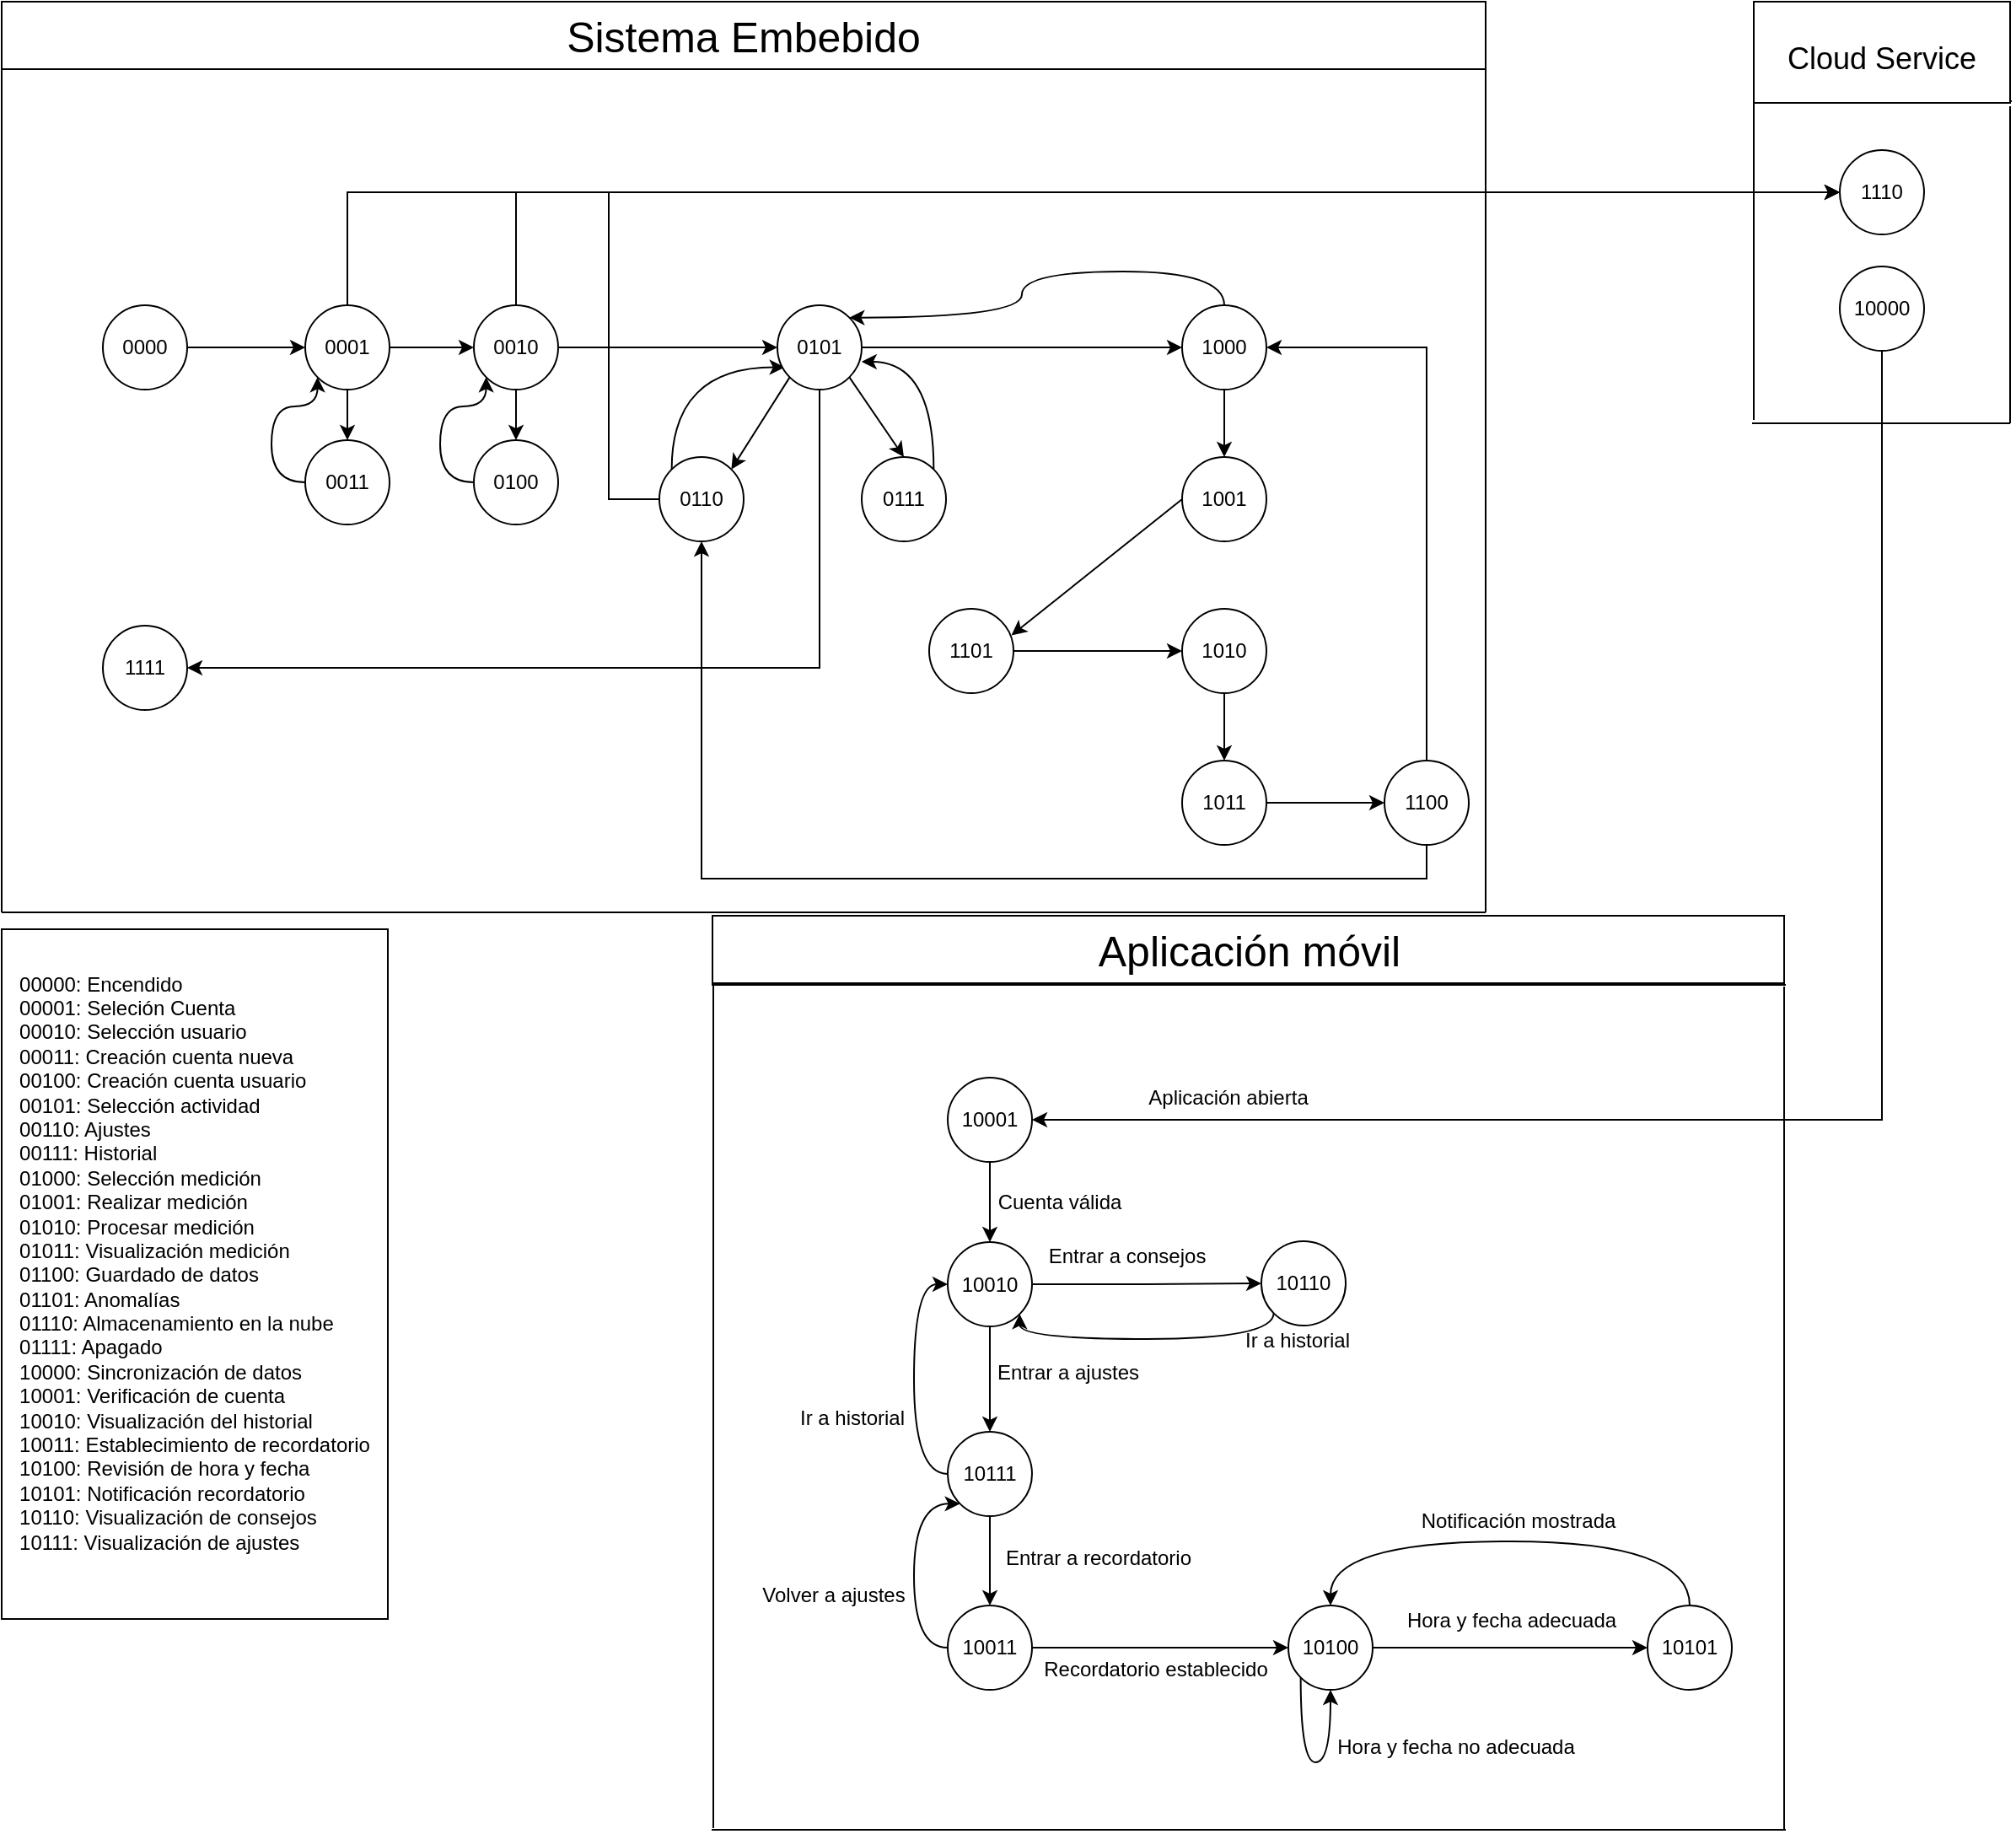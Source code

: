 <mxfile version="15.7.1" type="github">
  <diagram id="FmIkokVJy6Wc5SHlGy2X" name="Page-1">
    <mxGraphModel dx="835" dy="908" grid="0" gridSize="10" guides="1" tooltips="1" connect="1" arrows="1" fold="1" page="0" pageScale="1" pageWidth="1100" pageHeight="850" math="0" shadow="0">
      <root>
        <mxCell id="0" />
        <mxCell id="1" parent="0" />
        <mxCell id="qjmVasq7lAUF9xXz4wal-26" value="" style="edgeStyle=orthogonalEdgeStyle;rounded=0;orthogonalLoop=1;jettySize=auto;html=1;strokeColor=#000000;" parent="1" source="qjmVasq7lAUF9xXz4wal-3" target="qjmVasq7lAUF9xXz4wal-6" edge="1">
          <mxGeometry relative="1" as="geometry" />
        </mxCell>
        <mxCell id="qjmVasq7lAUF9xXz4wal-3" value="0000" style="ellipse;whiteSpace=wrap;html=1;aspect=fixed;" parent="1" vertex="1">
          <mxGeometry x="1180" y="180" width="50" height="50" as="geometry" />
        </mxCell>
        <mxCell id="qjmVasq7lAUF9xXz4wal-4" value="&lt;div style=&quot;text-align: left&quot;&gt;&lt;span&gt;00000: Encendido&lt;/span&gt;&lt;/div&gt;&lt;div style=&quot;text-align: left&quot;&gt;&lt;span&gt;00001: Seleción Cuenta&lt;/span&gt;&lt;/div&gt;&lt;div style=&quot;text-align: left&quot;&gt;&lt;span&gt;00010: Selección usuario&lt;/span&gt;&lt;/div&gt;&lt;div style=&quot;text-align: left&quot;&gt;&lt;span&gt;00011: Creación cuenta nueva&lt;/span&gt;&lt;/div&gt;&lt;div style=&quot;text-align: left&quot;&gt;&lt;span&gt;00100: Creación cuenta usuario&lt;/span&gt;&lt;/div&gt;&lt;div style=&quot;text-align: left&quot;&gt;&lt;span&gt;00101: Selección actividad&lt;/span&gt;&lt;/div&gt;&lt;div style=&quot;text-align: left&quot;&gt;&lt;span&gt;00110: Ajustes&amp;nbsp;&lt;/span&gt;&lt;/div&gt;&lt;div style=&quot;text-align: left&quot;&gt;&lt;span&gt;00111: Historial&lt;/span&gt;&lt;/div&gt;&lt;div style=&quot;text-align: left&quot;&gt;&lt;span&gt;01000: Selección medición&lt;/span&gt;&lt;/div&gt;&lt;div style=&quot;text-align: left&quot;&gt;&lt;span&gt;01001: Realizar medición&lt;/span&gt;&lt;/div&gt;&lt;div style=&quot;text-align: left&quot;&gt;&lt;span&gt;01010: Procesar medición&lt;/span&gt;&lt;/div&gt;&lt;div style=&quot;text-align: left&quot;&gt;&lt;span&gt;01011: Visualización medición&lt;/span&gt;&lt;/div&gt;&lt;div style=&quot;text-align: left&quot;&gt;&lt;span&gt;01100: Guardado de datos&lt;/span&gt;&lt;/div&gt;&lt;div style=&quot;text-align: left&quot;&gt;&lt;span&gt;01101: Anomalías&lt;/span&gt;&lt;/div&gt;&lt;div style=&quot;text-align: left&quot;&gt;&lt;span&gt;01110: Almacenamiento en la nube&amp;nbsp;&lt;/span&gt;&lt;/div&gt;&lt;div style=&quot;text-align: left&quot;&gt;&lt;span&gt;01111: Apagado&lt;/span&gt;&lt;/div&gt;&lt;div style=&quot;text-align: left&quot;&gt;&lt;span&gt;10000: Sincronización de datos&lt;/span&gt;&lt;/div&gt;&lt;div style=&quot;text-align: left&quot;&gt;&lt;span&gt;10001: Verificación de cuenta&lt;/span&gt;&lt;/div&gt;&lt;div style=&quot;text-align: left&quot;&gt;&lt;span&gt;10010: Visualización del historial&lt;/span&gt;&lt;/div&gt;&lt;div style=&quot;text-align: left&quot;&gt;&lt;span&gt;10011: Establecimiento de recordatorio&lt;/span&gt;&lt;/div&gt;&lt;div style=&quot;text-align: left&quot;&gt;&lt;span&gt;10100: Revisión de hora y fecha&lt;/span&gt;&lt;/div&gt;&lt;div style=&quot;text-align: left&quot;&gt;&lt;span&gt;10101: Notificación recordatorio&lt;/span&gt;&lt;/div&gt;&lt;div style=&quot;text-align: left&quot;&gt;&lt;span&gt;10110: Visualización de consejos&lt;/span&gt;&lt;/div&gt;&lt;div style=&quot;text-align: left&quot;&gt;&lt;span&gt;10111: Visualización de ajustes&lt;/span&gt;&lt;/div&gt;&lt;div style=&quot;text-align: left&quot;&gt;&lt;br&gt;&lt;/div&gt;" style="text;html=1;strokeColor=default;fillColor=none;align=center;verticalAlign=middle;whiteSpace=wrap;rounded=0;" parent="1" vertex="1">
          <mxGeometry x="1120" y="550" width="229" height="409" as="geometry" />
        </mxCell>
        <mxCell id="qjmVasq7lAUF9xXz4wal-24" value="" style="edgeStyle=orthogonalEdgeStyle;rounded=0;orthogonalLoop=1;jettySize=auto;html=1;strokeColor=#000000;" parent="1" source="qjmVasq7lAUF9xXz4wal-6" target="qjmVasq7lAUF9xXz4wal-17" edge="1">
          <mxGeometry relative="1" as="geometry" />
        </mxCell>
        <mxCell id="qjmVasq7lAUF9xXz4wal-27" value="" style="edgeStyle=orthogonalEdgeStyle;rounded=0;orthogonalLoop=1;jettySize=auto;html=1;strokeColor=#000000;" parent="1" source="qjmVasq7lAUF9xXz4wal-6" target="qjmVasq7lAUF9xXz4wal-8" edge="1">
          <mxGeometry relative="1" as="geometry" />
        </mxCell>
        <mxCell id="qjmVasq7lAUF9xXz4wal-52" style="edgeStyle=orthogonalEdgeStyle;rounded=0;orthogonalLoop=1;jettySize=auto;html=1;exitX=0.5;exitY=0;exitDx=0;exitDy=0;entryX=0;entryY=0.5;entryDx=0;entryDy=0;strokeColor=#000000;" parent="1" source="qjmVasq7lAUF9xXz4wal-6" target="qjmVasq7lAUF9xXz4wal-19" edge="1">
          <mxGeometry relative="1" as="geometry" />
        </mxCell>
        <mxCell id="qjmVasq7lAUF9xXz4wal-6" value="0001" style="ellipse;whiteSpace=wrap;html=1;aspect=fixed;" parent="1" vertex="1">
          <mxGeometry x="1300" y="180" width="50" height="50" as="geometry" />
        </mxCell>
        <mxCell id="qjmVasq7lAUF9xXz4wal-25" value="" style="edgeStyle=orthogonalEdgeStyle;rounded=0;orthogonalLoop=1;jettySize=auto;html=1;strokeColor=#000000;" parent="1" source="qjmVasq7lAUF9xXz4wal-8" target="qjmVasq7lAUF9xXz4wal-16" edge="1">
          <mxGeometry relative="1" as="geometry" />
        </mxCell>
        <mxCell id="qjmVasq7lAUF9xXz4wal-30" value="" style="edgeStyle=none;rounded=0;orthogonalLoop=1;jettySize=auto;html=1;strokeColor=#000000;" parent="1" source="qjmVasq7lAUF9xXz4wal-8" target="qjmVasq7lAUF9xXz4wal-15" edge="1">
          <mxGeometry relative="1" as="geometry">
            <mxPoint x="1530" y="205" as="targetPoint" />
          </mxGeometry>
        </mxCell>
        <mxCell id="qjmVasq7lAUF9xXz4wal-53" style="edgeStyle=orthogonalEdgeStyle;rounded=0;orthogonalLoop=1;jettySize=auto;html=1;exitX=0.5;exitY=0;exitDx=0;exitDy=0;entryX=0;entryY=0.5;entryDx=0;entryDy=0;strokeColor=#000000;" parent="1" source="qjmVasq7lAUF9xXz4wal-8" target="qjmVasq7lAUF9xXz4wal-19" edge="1">
          <mxGeometry relative="1" as="geometry" />
        </mxCell>
        <mxCell id="qjmVasq7lAUF9xXz4wal-8" value="0010" style="ellipse;whiteSpace=wrap;html=1;aspect=fixed;" parent="1" vertex="1">
          <mxGeometry x="1400" y="180" width="50" height="50" as="geometry" />
        </mxCell>
        <mxCell id="qjmVasq7lAUF9xXz4wal-48" style="rounded=0;orthogonalLoop=1;jettySize=auto;html=1;exitX=0;exitY=0.5;exitDx=0;exitDy=0;entryX=0.976;entryY=0.314;entryDx=0;entryDy=0;entryPerimeter=0;strokeColor=#000000;" parent="1" source="qjmVasq7lAUF9xXz4wal-10" target="qjmVasq7lAUF9xXz4wal-20" edge="1">
          <mxGeometry relative="1" as="geometry" />
        </mxCell>
        <mxCell id="qjmVasq7lAUF9xXz4wal-10" value="1001" style="ellipse;whiteSpace=wrap;html=1;aspect=fixed;" parent="1" vertex="1">
          <mxGeometry x="1820" y="270" width="50" height="50" as="geometry" />
        </mxCell>
        <mxCell id="qjmVasq7lAUF9xXz4wal-47" style="edgeStyle=orthogonalEdgeStyle;curved=1;rounded=0;orthogonalLoop=1;jettySize=auto;html=1;exitX=1;exitY=0;exitDx=0;exitDy=0;entryX=0.998;entryY=0.669;entryDx=0;entryDy=0;entryPerimeter=0;strokeColor=#000000;" parent="1" source="qjmVasq7lAUF9xXz4wal-11" target="qjmVasq7lAUF9xXz4wal-15" edge="1">
          <mxGeometry relative="1" as="geometry" />
        </mxCell>
        <mxCell id="qjmVasq7lAUF9xXz4wal-11" value="0111" style="ellipse;whiteSpace=wrap;html=1;aspect=fixed;" parent="1" vertex="1">
          <mxGeometry x="1630" y="270" width="50" height="50" as="geometry" />
        </mxCell>
        <mxCell id="qjmVasq7lAUF9xXz4wal-39" style="edgeStyle=none;rounded=0;orthogonalLoop=1;jettySize=auto;html=1;exitX=0.5;exitY=1;exitDx=0;exitDy=0;entryX=0.5;entryY=0;entryDx=0;entryDy=0;strokeColor=#000000;" parent="1" source="qjmVasq7lAUF9xXz4wal-12" target="qjmVasq7lAUF9xXz4wal-10" edge="1">
          <mxGeometry relative="1" as="geometry" />
        </mxCell>
        <mxCell id="qjmVasq7lAUF9xXz4wal-44" style="edgeStyle=orthogonalEdgeStyle;rounded=0;orthogonalLoop=1;jettySize=auto;html=1;exitX=0.5;exitY=0;exitDx=0;exitDy=0;entryX=1;entryY=0;entryDx=0;entryDy=0;strokeColor=#000000;curved=1;" parent="1" source="qjmVasq7lAUF9xXz4wal-12" target="qjmVasq7lAUF9xXz4wal-15" edge="1">
          <mxGeometry relative="1" as="geometry" />
        </mxCell>
        <mxCell id="qjmVasq7lAUF9xXz4wal-12" value="1000" style="ellipse;whiteSpace=wrap;html=1;aspect=fixed;" parent="1" vertex="1">
          <mxGeometry x="1820" y="180" width="50" height="50" as="geometry" />
        </mxCell>
        <mxCell id="qjmVasq7lAUF9xXz4wal-46" style="edgeStyle=orthogonalEdgeStyle;curved=1;rounded=0;orthogonalLoop=1;jettySize=auto;html=1;exitX=0;exitY=0;exitDx=0;exitDy=0;entryX=0.087;entryY=0.736;entryDx=0;entryDy=0;entryPerimeter=0;strokeColor=#000000;" parent="1" source="qjmVasq7lAUF9xXz4wal-14" target="qjmVasq7lAUF9xXz4wal-15" edge="1">
          <mxGeometry relative="1" as="geometry">
            <Array as="points">
              <mxPoint x="1517" y="217" />
            </Array>
          </mxGeometry>
        </mxCell>
        <mxCell id="qjmVasq7lAUF9xXz4wal-54" style="edgeStyle=orthogonalEdgeStyle;rounded=0;orthogonalLoop=1;jettySize=auto;html=1;entryX=0;entryY=0.5;entryDx=0;entryDy=0;strokeColor=#000000;" parent="1" source="qjmVasq7lAUF9xXz4wal-14" target="qjmVasq7lAUF9xXz4wal-19" edge="1">
          <mxGeometry relative="1" as="geometry">
            <Array as="points">
              <mxPoint x="1480" y="295" />
              <mxPoint x="1480" y="113" />
            </Array>
          </mxGeometry>
        </mxCell>
        <mxCell id="qjmVasq7lAUF9xXz4wal-14" value="0110" style="ellipse;whiteSpace=wrap;html=1;aspect=fixed;" parent="1" vertex="1">
          <mxGeometry x="1510" y="270" width="50" height="50" as="geometry" />
        </mxCell>
        <mxCell id="qjmVasq7lAUF9xXz4wal-34" style="rounded=0;orthogonalLoop=1;jettySize=auto;html=1;exitX=0;exitY=1;exitDx=0;exitDy=0;entryX=1;entryY=0;entryDx=0;entryDy=0;strokeColor=#000000;" parent="1" source="qjmVasq7lAUF9xXz4wal-15" target="qjmVasq7lAUF9xXz4wal-14" edge="1">
          <mxGeometry relative="1" as="geometry" />
        </mxCell>
        <mxCell id="qjmVasq7lAUF9xXz4wal-37" style="edgeStyle=none;rounded=0;orthogonalLoop=1;jettySize=auto;html=1;exitX=1;exitY=0.5;exitDx=0;exitDy=0;strokeColor=#000000;" parent="1" source="qjmVasq7lAUF9xXz4wal-15" target="qjmVasq7lAUF9xXz4wal-12" edge="1">
          <mxGeometry relative="1" as="geometry" />
        </mxCell>
        <mxCell id="qjmVasq7lAUF9xXz4wal-38" style="edgeStyle=none;rounded=0;orthogonalLoop=1;jettySize=auto;html=1;exitX=1;exitY=1;exitDx=0;exitDy=0;entryX=0.5;entryY=0;entryDx=0;entryDy=0;strokeColor=#000000;" parent="1" source="qjmVasq7lAUF9xXz4wal-15" target="qjmVasq7lAUF9xXz4wal-11" edge="1">
          <mxGeometry relative="1" as="geometry" />
        </mxCell>
        <mxCell id="qjmVasq7lAUF9xXz4wal-50" style="edgeStyle=orthogonalEdgeStyle;rounded=0;orthogonalLoop=1;jettySize=auto;html=1;exitX=0.5;exitY=1;exitDx=0;exitDy=0;strokeColor=#000000;" parent="1" source="qjmVasq7lAUF9xXz4wal-15" target="qjmVasq7lAUF9xXz4wal-18" edge="1">
          <mxGeometry relative="1" as="geometry">
            <Array as="points">
              <mxPoint x="1605" y="395" />
            </Array>
          </mxGeometry>
        </mxCell>
        <mxCell id="qjmVasq7lAUF9xXz4wal-15" value="0101" style="ellipse;whiteSpace=wrap;html=1;aspect=fixed;" parent="1" vertex="1">
          <mxGeometry x="1580" y="180" width="50" height="50" as="geometry" />
        </mxCell>
        <mxCell id="qjmVasq7lAUF9xXz4wal-32" style="edgeStyle=orthogonalEdgeStyle;rounded=0;orthogonalLoop=1;jettySize=auto;html=1;exitX=0;exitY=0.5;exitDx=0;exitDy=0;entryX=0;entryY=1;entryDx=0;entryDy=0;strokeColor=#000000;curved=1;" parent="1" source="qjmVasq7lAUF9xXz4wal-16" target="qjmVasq7lAUF9xXz4wal-8" edge="1">
          <mxGeometry relative="1" as="geometry" />
        </mxCell>
        <mxCell id="qjmVasq7lAUF9xXz4wal-16" value="0100" style="ellipse;whiteSpace=wrap;html=1;aspect=fixed;" parent="1" vertex="1">
          <mxGeometry x="1400" y="260" width="50" height="50" as="geometry" />
        </mxCell>
        <mxCell id="qjmVasq7lAUF9xXz4wal-33" style="edgeStyle=orthogonalEdgeStyle;curved=1;rounded=0;orthogonalLoop=1;jettySize=auto;html=1;exitX=0;exitY=0.5;exitDx=0;exitDy=0;entryX=0;entryY=1;entryDx=0;entryDy=0;strokeColor=#000000;" parent="1" source="qjmVasq7lAUF9xXz4wal-17" target="qjmVasq7lAUF9xXz4wal-6" edge="1">
          <mxGeometry relative="1" as="geometry" />
        </mxCell>
        <mxCell id="qjmVasq7lAUF9xXz4wal-17" value="0011" style="ellipse;whiteSpace=wrap;html=1;aspect=fixed;" parent="1" vertex="1">
          <mxGeometry x="1300" y="260" width="50" height="50" as="geometry" />
        </mxCell>
        <mxCell id="qjmVasq7lAUF9xXz4wal-18" value="1111" style="ellipse;whiteSpace=wrap;html=1;aspect=fixed;" parent="1" vertex="1">
          <mxGeometry x="1180" y="370" width="50" height="50" as="geometry" />
        </mxCell>
        <mxCell id="qjmVasq7lAUF9xXz4wal-19" value="1110" style="ellipse;whiteSpace=wrap;html=1;aspect=fixed;" parent="1" vertex="1">
          <mxGeometry x="2210" y="88" width="50" height="50" as="geometry" />
        </mxCell>
        <mxCell id="qjmVasq7lAUF9xXz4wal-49" style="rounded=0;orthogonalLoop=1;jettySize=auto;html=1;exitX=1;exitY=0.5;exitDx=0;exitDy=0;strokeColor=#000000;" parent="1" source="qjmVasq7lAUF9xXz4wal-20" target="qjmVasq7lAUF9xXz4wal-23" edge="1">
          <mxGeometry relative="1" as="geometry" />
        </mxCell>
        <mxCell id="qjmVasq7lAUF9xXz4wal-20" value="1101" style="ellipse;whiteSpace=wrap;html=1;aspect=fixed;" parent="1" vertex="1">
          <mxGeometry x="1670" y="360" width="50" height="50" as="geometry" />
        </mxCell>
        <mxCell id="qjmVasq7lAUF9xXz4wal-43" style="edgeStyle=orthogonalEdgeStyle;rounded=0;orthogonalLoop=1;jettySize=auto;html=1;exitX=0.5;exitY=0;exitDx=0;exitDy=0;entryX=1;entryY=0.5;entryDx=0;entryDy=0;strokeColor=#000000;" parent="1" source="qjmVasq7lAUF9xXz4wal-21" target="qjmVasq7lAUF9xXz4wal-12" edge="1">
          <mxGeometry relative="1" as="geometry" />
        </mxCell>
        <mxCell id="qjmVasq7lAUF9xXz4wal-55" style="edgeStyle=orthogonalEdgeStyle;rounded=0;orthogonalLoop=1;jettySize=auto;html=1;exitX=0.5;exitY=1;exitDx=0;exitDy=0;entryX=0.5;entryY=1;entryDx=0;entryDy=0;strokeColor=#000000;" parent="1" source="qjmVasq7lAUF9xXz4wal-21" target="qjmVasq7lAUF9xXz4wal-14" edge="1">
          <mxGeometry relative="1" as="geometry" />
        </mxCell>
        <mxCell id="qjmVasq7lAUF9xXz4wal-21" value="1100" style="ellipse;whiteSpace=wrap;html=1;aspect=fixed;" parent="1" vertex="1">
          <mxGeometry x="1940" y="450" width="50" height="50" as="geometry" />
        </mxCell>
        <mxCell id="qjmVasq7lAUF9xXz4wal-42" style="edgeStyle=none;rounded=0;orthogonalLoop=1;jettySize=auto;html=1;exitX=1;exitY=0.5;exitDx=0;exitDy=0;entryX=0;entryY=0.5;entryDx=0;entryDy=0;strokeColor=#000000;" parent="1" source="qjmVasq7lAUF9xXz4wal-22" target="qjmVasq7lAUF9xXz4wal-21" edge="1">
          <mxGeometry relative="1" as="geometry" />
        </mxCell>
        <mxCell id="qjmVasq7lAUF9xXz4wal-22" value="1011" style="ellipse;whiteSpace=wrap;html=1;aspect=fixed;" parent="1" vertex="1">
          <mxGeometry x="1820" y="450" width="50" height="50" as="geometry" />
        </mxCell>
        <mxCell id="qjmVasq7lAUF9xXz4wal-41" style="edgeStyle=none;rounded=0;orthogonalLoop=1;jettySize=auto;html=1;exitX=0.5;exitY=1;exitDx=0;exitDy=0;entryX=0.5;entryY=0;entryDx=0;entryDy=0;strokeColor=#000000;" parent="1" source="qjmVasq7lAUF9xXz4wal-23" target="qjmVasq7lAUF9xXz4wal-22" edge="1">
          <mxGeometry relative="1" as="geometry" />
        </mxCell>
        <mxCell id="qjmVasq7lAUF9xXz4wal-23" value="1010" style="ellipse;whiteSpace=wrap;html=1;aspect=fixed;" parent="1" vertex="1">
          <mxGeometry x="1820" y="360" width="50" height="50" as="geometry" />
        </mxCell>
        <mxCell id="qjmVasq7lAUF9xXz4wal-60" value="" style="endArrow=none;html=1;rounded=0;strokeColor=#000000;endFill=0;" parent="1" edge="1">
          <mxGeometry width="50" height="50" relative="1" as="geometry">
            <mxPoint x="1120" y="540" as="sourcePoint" />
            <mxPoint x="1120" y="40" as="targetPoint" />
          </mxGeometry>
        </mxCell>
        <mxCell id="qjmVasq7lAUF9xXz4wal-61" value="" style="endArrow=none;html=1;rounded=0;strokeColor=#000000;endFill=0;" parent="1" edge="1">
          <mxGeometry width="50" height="50" relative="1" as="geometry">
            <mxPoint x="2000" y="540" as="sourcePoint" />
            <mxPoint x="2000" y="40" as="targetPoint" />
          </mxGeometry>
        </mxCell>
        <mxCell id="qjmVasq7lAUF9xXz4wal-62" value="" style="endArrow=none;html=1;rounded=0;strokeColor=#000000;endFill=0;" parent="1" edge="1">
          <mxGeometry width="50" height="50" relative="1" as="geometry">
            <mxPoint x="1120" y="540" as="sourcePoint" />
            <mxPoint x="2000" y="540" as="targetPoint" />
          </mxGeometry>
        </mxCell>
        <mxCell id="qjmVasq7lAUF9xXz4wal-63" value="" style="endArrow=none;html=1;rounded=0;strokeColor=#000000;endFill=0;" parent="1" edge="1">
          <mxGeometry width="50" height="50" relative="1" as="geometry">
            <mxPoint x="1120" y="40" as="sourcePoint" />
            <mxPoint x="2000" y="40" as="targetPoint" />
          </mxGeometry>
        </mxCell>
        <mxCell id="qjmVasq7lAUF9xXz4wal-65" value="&lt;span&gt;Sistema Embebido&lt;/span&gt;" style="rounded=0;whiteSpace=wrap;html=1;shadow=0;glass=0;sketch=0;fontSize=25;strokeColor=#000000;align=center;" parent="1" vertex="1">
          <mxGeometry x="1120" width="880" height="40" as="geometry" />
        </mxCell>
        <mxCell id="qjmVasq7lAUF9xXz4wal-66" value="" style="endArrow=none;html=1;rounded=0;fontSize=25;strokeColor=#000000;" parent="1" edge="1">
          <mxGeometry width="50" height="50" relative="1" as="geometry">
            <mxPoint x="2159" y="248" as="sourcePoint" />
            <mxPoint x="2159" y="60" as="targetPoint" />
          </mxGeometry>
        </mxCell>
        <mxCell id="qjmVasq7lAUF9xXz4wal-68" value="" style="endArrow=none;html=1;rounded=0;fontSize=25;strokeColor=#000000;" parent="1" edge="1">
          <mxGeometry width="50" height="50" relative="1" as="geometry">
            <mxPoint x="2158" y="250" as="sourcePoint" />
            <mxPoint x="2311" y="250" as="targetPoint" />
          </mxGeometry>
        </mxCell>
        <mxCell id="qjmVasq7lAUF9xXz4wal-69" value="" style="endArrow=none;html=1;rounded=0;fontSize=25;strokeColor=#000000;" parent="1" edge="1">
          <mxGeometry width="50" height="50" relative="1" as="geometry">
            <mxPoint x="2159" y="59" as="sourcePoint" />
            <mxPoint x="2312" y="59" as="targetPoint" />
          </mxGeometry>
        </mxCell>
        <mxCell id="qjmVasq7lAUF9xXz4wal-70" value="&lt;font style=&quot;font-size: 18px&quot;&gt;Cloud Service&lt;/font&gt;" style="rounded=0;whiteSpace=wrap;html=1;shadow=0;glass=0;sketch=0;fontSize=25;strokeColor=#000000;align=center;" parent="1" vertex="1">
          <mxGeometry x="2159" width="152" height="60" as="geometry" />
        </mxCell>
        <mxCell id="7SS27wk1Vbm55yqTDaHD-30" style="edgeStyle=orthogonalEdgeStyle;rounded=0;orthogonalLoop=1;jettySize=auto;html=1;exitX=0.5;exitY=1;exitDx=0;exitDy=0;startArrow=none;startFill=0;strokeColor=#000000;entryX=1;entryY=0.5;entryDx=0;entryDy=0;" edge="1" parent="1" source="7SS27wk1Vbm55yqTDaHD-1" target="7SS27wk1Vbm55yqTDaHD-3">
          <mxGeometry relative="1" as="geometry">
            <mxPoint x="2288" y="561" as="targetPoint" />
            <Array as="points">
              <mxPoint x="2235" y="663" />
            </Array>
          </mxGeometry>
        </mxCell>
        <mxCell id="7SS27wk1Vbm55yqTDaHD-1" value="10000" style="ellipse;whiteSpace=wrap;html=1;aspect=fixed;" vertex="1" parent="1">
          <mxGeometry x="2210" y="157" width="50" height="50" as="geometry" />
        </mxCell>
        <mxCell id="7SS27wk1Vbm55yqTDaHD-2" value="" style="endArrow=none;html=1;rounded=0;fontSize=25;strokeColor=#000000;" edge="1" parent="1">
          <mxGeometry width="50" height="50" relative="1" as="geometry">
            <mxPoint x="2311" y="250" as="sourcePoint" />
            <mxPoint x="2311" y="62" as="targetPoint" />
          </mxGeometry>
        </mxCell>
        <mxCell id="7SS27wk1Vbm55yqTDaHD-32" style="edgeStyle=orthogonalEdgeStyle;rounded=0;orthogonalLoop=1;jettySize=auto;html=1;exitX=0.5;exitY=1;exitDx=0;exitDy=0;entryX=0.5;entryY=0;entryDx=0;entryDy=0;startArrow=none;startFill=0;strokeColor=#000000;" edge="1" parent="1" source="7SS27wk1Vbm55yqTDaHD-3" target="7SS27wk1Vbm55yqTDaHD-4">
          <mxGeometry relative="1" as="geometry" />
        </mxCell>
        <mxCell id="7SS27wk1Vbm55yqTDaHD-3" value="10001" style="ellipse;whiteSpace=wrap;html=1;aspect=fixed;" vertex="1" parent="1">
          <mxGeometry x="1681" y="638" width="50" height="50" as="geometry" />
        </mxCell>
        <mxCell id="7SS27wk1Vbm55yqTDaHD-37" style="edgeStyle=orthogonalEdgeStyle;rounded=0;orthogonalLoop=1;jettySize=auto;html=1;exitX=0.5;exitY=1;exitDx=0;exitDy=0;entryX=0.5;entryY=0;entryDx=0;entryDy=0;startArrow=none;startFill=0;strokeColor=#000000;" edge="1" parent="1" source="7SS27wk1Vbm55yqTDaHD-4" target="7SS27wk1Vbm55yqTDaHD-36">
          <mxGeometry relative="1" as="geometry" />
        </mxCell>
        <mxCell id="7SS27wk1Vbm55yqTDaHD-41" style="edgeStyle=orthogonalEdgeStyle;rounded=0;orthogonalLoop=1;jettySize=auto;html=1;exitX=1;exitY=0.5;exitDx=0;exitDy=0;entryX=0;entryY=0.5;entryDx=0;entryDy=0;startArrow=none;startFill=0;strokeColor=#000000;" edge="1" parent="1" source="7SS27wk1Vbm55yqTDaHD-4" target="7SS27wk1Vbm55yqTDaHD-15">
          <mxGeometry relative="1" as="geometry" />
        </mxCell>
        <mxCell id="7SS27wk1Vbm55yqTDaHD-4" value="10010" style="ellipse;whiteSpace=wrap;html=1;aspect=fixed;" vertex="1" parent="1">
          <mxGeometry x="1681" y="735.5" width="50" height="50" as="geometry" />
        </mxCell>
        <mxCell id="7SS27wk1Vbm55yqTDaHD-47" style="edgeStyle=orthogonalEdgeStyle;rounded=0;orthogonalLoop=1;jettySize=auto;html=1;exitX=1;exitY=0.5;exitDx=0;exitDy=0;entryX=0;entryY=0.5;entryDx=0;entryDy=0;startArrow=none;startFill=0;strokeColor=#000000;" edge="1" parent="1" source="7SS27wk1Vbm55yqTDaHD-5" target="7SS27wk1Vbm55yqTDaHD-6">
          <mxGeometry relative="1" as="geometry" />
        </mxCell>
        <mxCell id="7SS27wk1Vbm55yqTDaHD-54" style="edgeStyle=orthogonalEdgeStyle;curved=1;rounded=0;orthogonalLoop=1;jettySize=auto;html=1;exitX=0;exitY=0.5;exitDx=0;exitDy=0;entryX=0;entryY=1;entryDx=0;entryDy=0;startArrow=none;startFill=0;strokeColor=#000000;" edge="1" parent="1" source="7SS27wk1Vbm55yqTDaHD-5" target="7SS27wk1Vbm55yqTDaHD-36">
          <mxGeometry relative="1" as="geometry">
            <Array as="points">
              <mxPoint x="1661" y="976" />
              <mxPoint x="1661" y="891" />
            </Array>
          </mxGeometry>
        </mxCell>
        <mxCell id="7SS27wk1Vbm55yqTDaHD-5" value="10011" style="ellipse;whiteSpace=wrap;html=1;aspect=fixed;" vertex="1" parent="1">
          <mxGeometry x="1681" y="951" width="50" height="50" as="geometry" />
        </mxCell>
        <mxCell id="7SS27wk1Vbm55yqTDaHD-48" style="edgeStyle=orthogonalEdgeStyle;rounded=0;orthogonalLoop=1;jettySize=auto;html=1;exitX=1;exitY=0.5;exitDx=0;exitDy=0;entryX=0;entryY=0.5;entryDx=0;entryDy=0;startArrow=none;startFill=0;strokeColor=#000000;" edge="1" parent="1" source="7SS27wk1Vbm55yqTDaHD-6" target="7SS27wk1Vbm55yqTDaHD-12">
          <mxGeometry relative="1" as="geometry" />
        </mxCell>
        <mxCell id="7SS27wk1Vbm55yqTDaHD-6" value="10100" style="ellipse;whiteSpace=wrap;html=1;aspect=fixed;" vertex="1" parent="1">
          <mxGeometry x="1883" y="951" width="50" height="50" as="geometry" />
        </mxCell>
        <mxCell id="7SS27wk1Vbm55yqTDaHD-52" style="edgeStyle=orthogonalEdgeStyle;curved=1;rounded=0;orthogonalLoop=1;jettySize=auto;html=1;exitX=0.5;exitY=0;exitDx=0;exitDy=0;entryX=0.5;entryY=0;entryDx=0;entryDy=0;startArrow=none;startFill=0;strokeColor=#000000;" edge="1" parent="1" source="7SS27wk1Vbm55yqTDaHD-12" target="7SS27wk1Vbm55yqTDaHD-6">
          <mxGeometry relative="1" as="geometry">
            <Array as="points">
              <mxPoint x="2121" y="913" />
              <mxPoint x="1908" y="913" />
            </Array>
          </mxGeometry>
        </mxCell>
        <mxCell id="7SS27wk1Vbm55yqTDaHD-12" value="10101" style="ellipse;whiteSpace=wrap;html=1;aspect=fixed;" vertex="1" parent="1">
          <mxGeometry x="2096" y="951" width="50" height="50" as="geometry" />
        </mxCell>
        <mxCell id="7SS27wk1Vbm55yqTDaHD-42" style="edgeStyle=orthogonalEdgeStyle;rounded=0;orthogonalLoop=1;jettySize=auto;html=1;exitX=0;exitY=1;exitDx=0;exitDy=0;entryX=1;entryY=1;entryDx=0;entryDy=0;startArrow=none;startFill=0;strokeColor=#000000;curved=1;" edge="1" parent="1" source="7SS27wk1Vbm55yqTDaHD-15" target="7SS27wk1Vbm55yqTDaHD-4">
          <mxGeometry relative="1" as="geometry">
            <Array as="points">
              <mxPoint x="1874" y="793" />
              <mxPoint x="1724" y="793" />
            </Array>
          </mxGeometry>
        </mxCell>
        <mxCell id="7SS27wk1Vbm55yqTDaHD-15" value="10110" style="ellipse;whiteSpace=wrap;html=1;aspect=fixed;" vertex="1" parent="1">
          <mxGeometry x="1867" y="735" width="50" height="50" as="geometry" />
        </mxCell>
        <mxCell id="7SS27wk1Vbm55yqTDaHD-18" value="Cuenta válida" style="text;html=1;align=center;verticalAlign=middle;resizable=0;points=[];autosize=1;strokeColor=none;fillColor=none;" vertex="1" parent="1">
          <mxGeometry x="1705" y="703" width="83" height="17" as="geometry" />
        </mxCell>
        <mxCell id="7SS27wk1Vbm55yqTDaHD-19" value="Entrar a recordatorio" style="text;html=1;align=center;verticalAlign=middle;resizable=0;points=[];autosize=1;strokeColor=none;fillColor=none;" vertex="1" parent="1">
          <mxGeometry x="1710" y="914" width="120" height="17" as="geometry" />
        </mxCell>
        <mxCell id="7SS27wk1Vbm55yqTDaHD-23" value="Hora y fecha no adecuada" style="text;html=1;align=center;verticalAlign=middle;resizable=0;points=[];autosize=1;strokeColor=none;fillColor=none;" vertex="1" parent="1">
          <mxGeometry x="1906" y="1026" width="151" height="17" as="geometry" />
        </mxCell>
        <mxCell id="7SS27wk1Vbm55yqTDaHD-24" value="Hora y fecha adecuada" style="text;html=1;align=center;verticalAlign=middle;resizable=0;points=[];autosize=1;strokeColor=none;fillColor=none;" vertex="1" parent="1">
          <mxGeometry x="1948" y="951" width="134" height="17" as="geometry" />
        </mxCell>
        <mxCell id="7SS27wk1Vbm55yqTDaHD-26" value="Aplicación abierta" style="text;html=1;align=center;verticalAlign=middle;resizable=0;points=[];autosize=1;strokeColor=none;fillColor=none;" vertex="1" parent="1">
          <mxGeometry x="1795" y="641" width="104" height="17" as="geometry" />
        </mxCell>
        <mxCell id="7SS27wk1Vbm55yqTDaHD-28" value="Entrar a consejos" style="text;html=1;align=center;verticalAlign=middle;resizable=0;points=[];autosize=1;strokeColor=none;fillColor=none;" vertex="1" parent="1">
          <mxGeometry x="1735" y="735" width="103" height="17" as="geometry" />
        </mxCell>
        <mxCell id="7SS27wk1Vbm55yqTDaHD-44" style="edgeStyle=orthogonalEdgeStyle;curved=1;rounded=0;orthogonalLoop=1;jettySize=auto;html=1;exitX=0;exitY=0.5;exitDx=0;exitDy=0;entryX=0;entryY=0.5;entryDx=0;entryDy=0;startArrow=none;startFill=0;strokeColor=#000000;" edge="1" parent="1" source="7SS27wk1Vbm55yqTDaHD-36" target="7SS27wk1Vbm55yqTDaHD-4">
          <mxGeometry relative="1" as="geometry" />
        </mxCell>
        <mxCell id="7SS27wk1Vbm55yqTDaHD-46" style="edgeStyle=orthogonalEdgeStyle;rounded=0;orthogonalLoop=1;jettySize=auto;html=1;exitX=0.5;exitY=1;exitDx=0;exitDy=0;entryX=0.5;entryY=0;entryDx=0;entryDy=0;startArrow=none;startFill=0;strokeColor=#000000;" edge="1" parent="1" source="7SS27wk1Vbm55yqTDaHD-36" target="7SS27wk1Vbm55yqTDaHD-5">
          <mxGeometry relative="1" as="geometry" />
        </mxCell>
        <mxCell id="7SS27wk1Vbm55yqTDaHD-36" value="10111" style="ellipse;whiteSpace=wrap;html=1;aspect=fixed;" vertex="1" parent="1">
          <mxGeometry x="1681" y="848" width="50" height="50" as="geometry" />
        </mxCell>
        <mxCell id="7SS27wk1Vbm55yqTDaHD-38" value="Entrar a ajustes" style="text;html=1;align=center;verticalAlign=middle;resizable=0;points=[];autosize=1;strokeColor=none;fillColor=none;" vertex="1" parent="1">
          <mxGeometry x="1705" y="804" width="94" height="17" as="geometry" />
        </mxCell>
        <mxCell id="7SS27wk1Vbm55yqTDaHD-43" value="Ir a historial" style="text;html=1;align=center;verticalAlign=middle;resizable=0;points=[];autosize=1;strokeColor=none;fillColor=none;" vertex="1" parent="1">
          <mxGeometry x="1852" y="785" width="72" height="17" as="geometry" />
        </mxCell>
        <mxCell id="7SS27wk1Vbm55yqTDaHD-45" value="Ir a historial" style="text;html=1;align=center;verticalAlign=middle;resizable=0;points=[];autosize=1;strokeColor=none;fillColor=none;" vertex="1" parent="1">
          <mxGeometry x="1588" y="831" width="72" height="17" as="geometry" />
        </mxCell>
        <mxCell id="7SS27wk1Vbm55yqTDaHD-49" style="edgeStyle=orthogonalEdgeStyle;rounded=0;orthogonalLoop=1;jettySize=auto;html=1;exitX=0;exitY=1;exitDx=0;exitDy=0;entryX=0.5;entryY=1;entryDx=0;entryDy=0;startArrow=none;startFill=0;strokeColor=#000000;curved=1;" edge="1" parent="1" source="7SS27wk1Vbm55yqTDaHD-6" target="7SS27wk1Vbm55yqTDaHD-6">
          <mxGeometry relative="1" as="geometry">
            <Array as="points">
              <mxPoint x="1890" y="1044" />
              <mxPoint x="1908" y="1044" />
            </Array>
          </mxGeometry>
        </mxCell>
        <mxCell id="7SS27wk1Vbm55yqTDaHD-50" value="Recordatorio establecido" style="text;html=1;align=center;verticalAlign=middle;resizable=0;points=[];autosize=1;strokeColor=none;fillColor=none;" vertex="1" parent="1">
          <mxGeometry x="1733" y="980" width="142" height="17" as="geometry" />
        </mxCell>
        <mxCell id="7SS27wk1Vbm55yqTDaHD-53" value="Notificación mostrada" style="text;html=1;align=center;verticalAlign=middle;resizable=0;points=[];autosize=1;strokeColor=none;fillColor=none;" vertex="1" parent="1">
          <mxGeometry x="1956" y="892" width="126" height="17" as="geometry" />
        </mxCell>
        <mxCell id="7SS27wk1Vbm55yqTDaHD-55" value="Volver a ajustes" style="text;html=1;align=center;verticalAlign=middle;resizable=0;points=[];autosize=1;strokeColor=none;fillColor=none;" vertex="1" parent="1">
          <mxGeometry x="1566" y="936" width="94" height="17" as="geometry" />
        </mxCell>
        <mxCell id="7SS27wk1Vbm55yqTDaHD-56" value="" style="endArrow=none;html=1;rounded=0;strokeColor=#000000;endFill=0;" edge="1" parent="1">
          <mxGeometry width="50" height="50" relative="1" as="geometry">
            <mxPoint x="1542" y="1083" as="sourcePoint" />
            <mxPoint x="1542" y="583" as="targetPoint" />
          </mxGeometry>
        </mxCell>
        <mxCell id="7SS27wk1Vbm55yqTDaHD-57" value="" style="endArrow=none;html=1;rounded=0;strokeColor=#000000;endFill=0;" edge="1" parent="1">
          <mxGeometry width="50" height="50" relative="1" as="geometry">
            <mxPoint x="2177" y="1084" as="sourcePoint" />
            <mxPoint x="2177" y="584" as="targetPoint" />
          </mxGeometry>
        </mxCell>
        <mxCell id="7SS27wk1Vbm55yqTDaHD-58" value="" style="endArrow=none;html=1;rounded=0;strokeColor=#000000;endFill=0;" edge="1" parent="1">
          <mxGeometry width="50" height="50" relative="1" as="geometry">
            <mxPoint x="1541" y="1084" as="sourcePoint" />
            <mxPoint x="2178" y="1084" as="targetPoint" />
          </mxGeometry>
        </mxCell>
        <mxCell id="7SS27wk1Vbm55yqTDaHD-59" value="" style="endArrow=none;html=1;rounded=0;strokeColor=#000000;endFill=0;" edge="1" parent="1">
          <mxGeometry width="50" height="50" relative="1" as="geometry">
            <mxPoint x="1541" y="583" as="sourcePoint" />
            <mxPoint x="2178" y="583" as="targetPoint" />
          </mxGeometry>
        </mxCell>
        <mxCell id="7SS27wk1Vbm55yqTDaHD-60" value="&lt;span&gt;Aplicación móvil&lt;/span&gt;" style="rounded=0;whiteSpace=wrap;html=1;shadow=0;glass=0;sketch=0;fontSize=25;strokeColor=#000000;align=center;" vertex="1" parent="1">
          <mxGeometry x="1541.5" y="542" width="635.5" height="40" as="geometry" />
        </mxCell>
      </root>
    </mxGraphModel>
  </diagram>
</mxfile>
